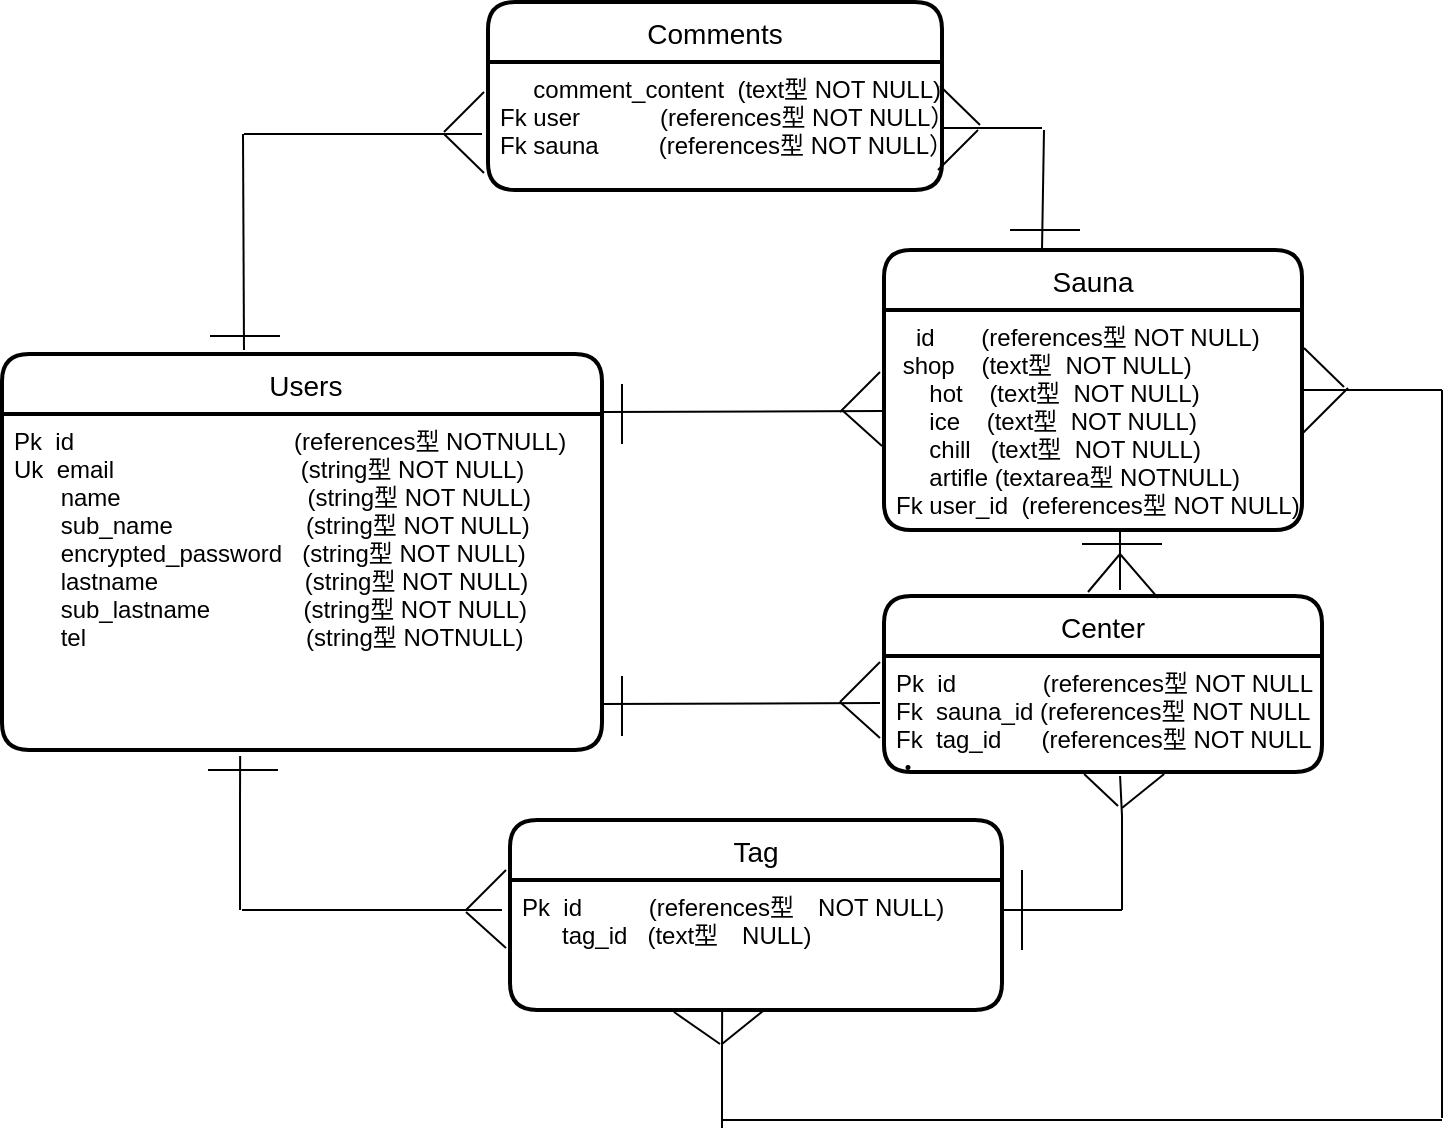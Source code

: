 <mxfile>
    <diagram id="Zuprpmree0DB_T71sHAO" name="ページ1">
        <mxGraphModel dx="905" dy="471" grid="1" gridSize="10" guides="1" tooltips="1" connect="1" arrows="1" fold="1" page="1" pageScale="1" pageWidth="827" pageHeight="1169" math="0" shadow="0">
            <root>
                <mxCell id="0"/>
                <mxCell id="1" parent="0"/>
                <mxCell id="2" value=" Users" style="swimlane;childLayout=stackLayout;horizontal=1;startSize=30;horizontalStack=0;rounded=1;fontSize=14;fontStyle=0;strokeWidth=2;resizeParent=0;resizeLast=1;shadow=0;dashed=0;align=center;" parent="1" vertex="1">
                    <mxGeometry x="40" y="202" width="300" height="198" as="geometry"/>
                </mxCell>
                <mxCell id="3" value="Pk  id                                 (references型 NOTNULL)&#10;Uk  email                            (string型 NOT NULL) 　　　　　　      　&#10;       name                            (string型 NOT NULL)&#10;       sub_name                    (string型 NOT NULL)      &#10;       encrypted_password   (string型 NOT NULL)&#10;       lastname                      (string型 NOT NULL)&#10;       sub_lastname              (string型 NOT NULL)&#10;       tel                                 (string型 NOTNULL)&#10;" style="align=left;strokeColor=none;fillColor=none;spacingLeft=4;fontSize=12;verticalAlign=top;resizable=0;rotatable=0;part=1;" parent="2" vertex="1">
                    <mxGeometry y="30" width="300" height="168" as="geometry"/>
                </mxCell>
                <mxCell id="4" value="Comments" style="swimlane;childLayout=stackLayout;horizontal=1;startSize=30;horizontalStack=0;rounded=1;fontSize=14;fontStyle=0;strokeWidth=2;resizeParent=0;resizeLast=1;shadow=0;dashed=0;align=center;" parent="1" vertex="1">
                    <mxGeometry x="283" y="26" width="227" height="94" as="geometry"/>
                </mxCell>
                <mxCell id="112" style="edgeStyle=none;html=1;entryX=0.5;entryY=1;entryDx=0;entryDy=0;" parent="4" target="4" edge="1">
                    <mxGeometry relative="1" as="geometry">
                        <mxPoint x="113.5" y="94" as="sourcePoint"/>
                    </mxGeometry>
                </mxCell>
                <mxCell id="153" value="     comment_content  (text型 NOT NULL)&#10;Fk user            (references型 NOT NULL）&#10;Fk sauna         (references型 NOT NULL）&#10;" style="align=left;strokeColor=none;fillColor=none;spacingLeft=4;fontSize=12;verticalAlign=top;resizable=0;rotatable=0;part=1;" parent="4" vertex="1">
                    <mxGeometry y="30" width="227" height="64" as="geometry"/>
                </mxCell>
                <mxCell id="6" value="Sauna" style="swimlane;childLayout=stackLayout;horizontal=1;startSize=30;horizontalStack=0;rounded=1;fontSize=14;fontStyle=0;strokeWidth=2;resizeParent=0;resizeLast=1;shadow=0;dashed=0;align=center;" parent="1" vertex="1">
                    <mxGeometry x="481" y="150" width="209" height="140" as="geometry"/>
                </mxCell>
                <mxCell id="57" value="" style="endArrow=none;html=1;rounded=0;" parent="6" edge="1">
                    <mxGeometry relative="1" as="geometry">
                        <mxPoint x="-22" y="81" as="sourcePoint"/>
                        <mxPoint x="-2" y="61" as="targetPoint"/>
                        <Array as="points">
                            <mxPoint x="-2" y="61"/>
                        </Array>
                    </mxGeometry>
                </mxCell>
                <mxCell id="155" value="   id       (references型 NOT NULL)&#10; shop    (text型  NOT NULL)&#10;     hot    (text型  NOT NULL)&#10;     ice    (text型  NOT NULL)&#10;     chill   (text型  NOT NULL)&#10;     artifle (textarea型 NOTNULL)&#10;Fk user_id  (references型 NOT NULL)&#10;" style="align=left;strokeColor=none;fillColor=none;spacingLeft=4;fontSize=12;verticalAlign=top;resizable=0;rotatable=0;part=1;" vertex="1" parent="6">
                    <mxGeometry y="30" width="209" height="110" as="geometry"/>
                </mxCell>
                <mxCell id="59" value="" style="endArrow=none;html=1;rounded=0;entryX=0;entryY=0.75;entryDx=0;entryDy=0;" parent="6" edge="1">
                    <mxGeometry relative="1" as="geometry">
                        <mxPoint x="-21" y="80" as="sourcePoint"/>
                        <mxPoint x="-1" y="98" as="targetPoint"/>
                    </mxGeometry>
                </mxCell>
                <mxCell id="52" value="" style="endArrow=none;html=1;rounded=0;" parent="1" edge="1">
                    <mxGeometry relative="1" as="geometry">
                        <mxPoint x="340" y="231" as="sourcePoint"/>
                        <mxPoint x="480" y="230.5" as="targetPoint"/>
                    </mxGeometry>
                </mxCell>
                <mxCell id="53" value="" style="endArrow=none;html=1;rounded=0;" parent="1" edge="1">
                    <mxGeometry relative="1" as="geometry">
                        <mxPoint x="161" y="200" as="sourcePoint"/>
                        <mxPoint x="160.5" y="92" as="targetPoint"/>
                    </mxGeometry>
                </mxCell>
                <mxCell id="54" value="" style="endArrow=none;html=1;rounded=0;exitX=0.4;exitY=-0.025;exitDx=0;exitDy=0;exitPerimeter=0;" parent="1" edge="1">
                    <mxGeometry relative="1" as="geometry">
                        <mxPoint x="560" y="150.0" as="sourcePoint"/>
                        <mxPoint x="561" y="90" as="targetPoint"/>
                    </mxGeometry>
                </mxCell>
                <mxCell id="55" value="" style="endArrow=none;html=1;rounded=0;" parent="1" edge="1">
                    <mxGeometry relative="1" as="geometry">
                        <mxPoint x="161" y="92" as="sourcePoint"/>
                        <mxPoint x="280" y="92" as="targetPoint"/>
                    </mxGeometry>
                </mxCell>
                <mxCell id="56" value="" style="endArrow=none;html=1;rounded=0;" parent="1" edge="1">
                    <mxGeometry relative="1" as="geometry">
                        <mxPoint x="510" y="89" as="sourcePoint"/>
                        <mxPoint x="560" y="89" as="targetPoint"/>
                    </mxGeometry>
                </mxCell>
                <mxCell id="60" value="" style="endArrow=none;html=1;rounded=0;" parent="1" edge="1">
                    <mxGeometry relative="1" as="geometry">
                        <mxPoint x="350" y="247" as="sourcePoint"/>
                        <mxPoint x="350" y="217" as="targetPoint"/>
                    </mxGeometry>
                </mxCell>
                <mxCell id="75" value="" style="endArrow=none;html=1;rounded=0;" parent="1" edge="1">
                    <mxGeometry relative="1" as="geometry">
                        <mxPoint x="261" y="91" as="sourcePoint"/>
                        <mxPoint x="281" y="71" as="targetPoint"/>
                        <Array as="points">
                            <mxPoint x="281" y="71"/>
                        </Array>
                    </mxGeometry>
                </mxCell>
                <mxCell id="76" value="" style="endArrow=none;html=1;rounded=0;" parent="1" edge="1">
                    <mxGeometry relative="1" as="geometry">
                        <mxPoint x="508" y="110" as="sourcePoint"/>
                        <mxPoint x="528" y="90" as="targetPoint"/>
                        <Array as="points">
                            <mxPoint x="528" y="90"/>
                        </Array>
                    </mxGeometry>
                </mxCell>
                <mxCell id="78" value="" style="endArrow=none;html=1;rounded=0;entryX=0;entryY=0.75;entryDx=0;entryDy=0;" parent="1" edge="1">
                    <mxGeometry relative="1" as="geometry">
                        <mxPoint x="261" y="92" as="sourcePoint"/>
                        <mxPoint x="281" y="111.5" as="targetPoint"/>
                    </mxGeometry>
                </mxCell>
                <mxCell id="79" value="" style="endArrow=none;html=1;rounded=0;entryX=0;entryY=0.75;entryDx=0;entryDy=0;" parent="1" edge="1">
                    <mxGeometry relative="1" as="geometry">
                        <mxPoint x="509" y="68" as="sourcePoint"/>
                        <mxPoint x="529" y="87.5" as="targetPoint"/>
                    </mxGeometry>
                </mxCell>
                <mxCell id="80" value="" style="endArrow=none;html=1;rounded=0;" parent="1" edge="1">
                    <mxGeometry relative="1" as="geometry">
                        <mxPoint x="179" y="193" as="sourcePoint"/>
                        <mxPoint x="144" y="193" as="targetPoint"/>
                    </mxGeometry>
                </mxCell>
                <mxCell id="82" value="" style="endArrow=none;html=1;rounded=0;" parent="1" edge="1">
                    <mxGeometry relative="1" as="geometry">
                        <mxPoint x="579" y="140" as="sourcePoint"/>
                        <mxPoint x="544" y="140" as="targetPoint"/>
                    </mxGeometry>
                </mxCell>
                <mxCell id="83" value="Center" style="swimlane;childLayout=stackLayout;horizontal=1;startSize=30;horizontalStack=0;rounded=1;fontSize=14;fontStyle=0;strokeWidth=2;resizeParent=0;resizeLast=1;shadow=0;dashed=0;align=center;" parent="1" vertex="1">
                    <mxGeometry x="481" y="323" width="219" height="88" as="geometry">
                        <mxRectangle x="481" y="323" width="70" height="30" as="alternateBounds"/>
                    </mxGeometry>
                </mxCell>
                <mxCell id="84" value="Pk  id             (references型 NOT NULL&#10;Fk  sauna_id (references型 NOT NULL&#10;Fk  tag_id      (references型 NOT NULL&#10;・" style="align=left;strokeColor=none;fillColor=none;spacingLeft=4;fontSize=12;verticalAlign=top;resizable=0;rotatable=0;part=1;" parent="83" vertex="1">
                    <mxGeometry y="30" width="219" height="58" as="geometry"/>
                </mxCell>
                <mxCell id="98" value="" style="endArrow=none;html=1;rounded=0;" parent="1" edge="1">
                    <mxGeometry relative="1" as="geometry">
                        <mxPoint x="339" y="377" as="sourcePoint"/>
                        <mxPoint x="479" y="376.5" as="targetPoint"/>
                    </mxGeometry>
                </mxCell>
                <mxCell id="99" value="" style="endArrow=none;html=1;rounded=0;" parent="1" edge="1">
                    <mxGeometry relative="1" as="geometry">
                        <mxPoint x="350" y="393" as="sourcePoint"/>
                        <mxPoint x="350" y="363" as="targetPoint"/>
                    </mxGeometry>
                </mxCell>
                <mxCell id="100" value="" style="endArrow=none;html=1;rounded=0;" parent="1" edge="1">
                    <mxGeometry relative="1" as="geometry">
                        <mxPoint x="459" y="376" as="sourcePoint"/>
                        <mxPoint x="479" y="356" as="targetPoint"/>
                        <Array as="points">
                            <mxPoint x="479" y="356"/>
                        </Array>
                    </mxGeometry>
                </mxCell>
                <mxCell id="101" value="" style="endArrow=none;html=1;rounded=0;entryX=0;entryY=0.75;entryDx=0;entryDy=0;" parent="1" edge="1">
                    <mxGeometry relative="1" as="geometry">
                        <mxPoint x="459" y="376" as="sourcePoint"/>
                        <mxPoint x="479" y="394" as="targetPoint"/>
                    </mxGeometry>
                </mxCell>
                <mxCell id="110" value="Tag" style="swimlane;childLayout=stackLayout;horizontal=1;startSize=30;horizontalStack=0;rounded=1;fontSize=14;fontStyle=0;strokeWidth=2;resizeParent=0;resizeLast=1;shadow=0;dashed=0;align=center;" parent="1" vertex="1">
                    <mxGeometry x="294" y="435" width="246" height="95" as="geometry"/>
                </mxCell>
                <mxCell id="111" value="Pk  id          (references型　NOT NULL)&#10;      tag_id   (text型　NULL)" style="align=left;strokeColor=none;fillColor=none;spacingLeft=4;fontSize=12;verticalAlign=top;resizable=0;rotatable=0;part=1;" parent="110" vertex="1">
                    <mxGeometry y="30" width="246" height="65" as="geometry"/>
                </mxCell>
                <mxCell id="118" value="" style="line;strokeWidth=1;rotatable=0;dashed=0;labelPosition=right;align=left;verticalAlign=middle;spacingTop=0;spacingLeft=6;points=[];portConstraint=eastwest;" parent="1" vertex="1">
                    <mxGeometry x="160" y="475" width="130" height="10" as="geometry"/>
                </mxCell>
                <mxCell id="125" value="" style="endArrow=none;html=1;rounded=0;" parent="1" edge="1">
                    <mxGeometry relative="1" as="geometry">
                        <mxPoint x="599" y="320" as="sourcePoint"/>
                        <mxPoint x="599" y="289" as="targetPoint"/>
                    </mxGeometry>
                </mxCell>
                <mxCell id="128" value="" style="endArrow=none;html=1;rounded=0;entryX=0.404;entryY=1.007;entryDx=0;entryDy=0;entryPerimeter=0;" parent="1" edge="1">
                    <mxGeometry relative="1" as="geometry">
                        <mxPoint x="159" y="480" as="sourcePoint"/>
                        <mxPoint x="159.08" y="402.966" as="targetPoint"/>
                        <Array as="points">
                            <mxPoint x="159" y="425"/>
                        </Array>
                    </mxGeometry>
                </mxCell>
                <mxCell id="130" value="" style="endArrow=none;html=1;rounded=0;" parent="1" edge="1">
                    <mxGeometry relative="1" as="geometry">
                        <mxPoint x="272" y="480" as="sourcePoint"/>
                        <mxPoint x="292" y="460" as="targetPoint"/>
                        <Array as="points">
                            <mxPoint x="292" y="460"/>
                        </Array>
                    </mxGeometry>
                </mxCell>
                <mxCell id="131" value="" style="endArrow=none;html=1;rounded=0;exitX=0.466;exitY=1.052;exitDx=0;exitDy=0;exitPerimeter=0;" parent="1" edge="1">
                    <mxGeometry relative="1" as="geometry">
                        <mxPoint x="581.054" y="412.016" as="sourcePoint"/>
                        <mxPoint x="598" y="428" as="targetPoint"/>
                        <Array as="points">
                            <mxPoint x="598" y="428"/>
                        </Array>
                    </mxGeometry>
                </mxCell>
                <mxCell id="132" value="" style="endArrow=none;html=1;rounded=0;entryX=0.68;entryY=1.034;entryDx=0;entryDy=0;entryPerimeter=0;" parent="1" edge="1">
                    <mxGeometry relative="1" as="geometry">
                        <mxPoint x="600" y="429" as="sourcePoint"/>
                        <mxPoint x="621.08" y="411.972" as="targetPoint"/>
                    </mxGeometry>
                </mxCell>
                <mxCell id="133" value="" style="endArrow=none;html=1;rounded=0;entryX=0;entryY=0.75;entryDx=0;entryDy=0;" parent="1" edge="1">
                    <mxGeometry relative="1" as="geometry">
                        <mxPoint x="272" y="481" as="sourcePoint"/>
                        <mxPoint x="292" y="499" as="targetPoint"/>
                    </mxGeometry>
                </mxCell>
                <mxCell id="134" value="" style="endArrow=none;html=1;rounded=0;" parent="1" edge="1">
                    <mxGeometry relative="1" as="geometry">
                        <mxPoint x="178" y="410" as="sourcePoint"/>
                        <mxPoint x="143" y="410" as="targetPoint"/>
                    </mxGeometry>
                </mxCell>
                <mxCell id="135" value="" style="endArrow=none;html=1;rounded=0;exitX=0.66;exitY=0.011;exitDx=0;exitDy=0;exitPerimeter=0;" parent="1" edge="1">
                    <mxGeometry relative="1" as="geometry">
                        <mxPoint x="617.96" y="323.968" as="sourcePoint"/>
                        <mxPoint x="599" y="302" as="targetPoint"/>
                    </mxGeometry>
                </mxCell>
                <mxCell id="137" value="" style="endArrow=none;html=1;rounded=0;" parent="1" edge="1">
                    <mxGeometry relative="1" as="geometry">
                        <mxPoint x="599" y="302" as="sourcePoint"/>
                        <mxPoint x="583" y="321" as="targetPoint"/>
                    </mxGeometry>
                </mxCell>
                <mxCell id="139" value="" style="endArrow=none;html=1;rounded=0;" parent="1" edge="1">
                    <mxGeometry relative="1" as="geometry">
                        <mxPoint x="620" y="297" as="sourcePoint"/>
                        <mxPoint x="580" y="297" as="targetPoint"/>
                    </mxGeometry>
                </mxCell>
                <mxCell id="141" value="" style="endArrow=none;html=1;rounded=0;" parent="1" edge="1">
                    <mxGeometry relative="1" as="geometry">
                        <mxPoint x="550" y="500" as="sourcePoint"/>
                        <mxPoint x="550" y="460" as="targetPoint"/>
                    </mxGeometry>
                </mxCell>
                <mxCell id="142" value="" style="endArrow=none;html=1;rounded=0;" parent="1" edge="1">
                    <mxGeometry relative="1" as="geometry">
                        <mxPoint x="691" y="220" as="sourcePoint"/>
                        <mxPoint x="760" y="220" as="targetPoint"/>
                    </mxGeometry>
                </mxCell>
                <mxCell id="143" value="" style="endArrow=none;html=1;rounded=0;" parent="1" edge="1">
                    <mxGeometry relative="1" as="geometry">
                        <mxPoint x="760" y="584" as="sourcePoint"/>
                        <mxPoint x="760" y="220" as="targetPoint"/>
                        <Array as="points">
                            <mxPoint x="760" y="236.03"/>
                        </Array>
                    </mxGeometry>
                </mxCell>
                <mxCell id="144" value="" style="line;strokeWidth=1;rotatable=0;dashed=0;labelPosition=right;align=left;verticalAlign=middle;spacingTop=0;spacingLeft=6;points=[];portConstraint=eastwest;" parent="1" vertex="1">
                    <mxGeometry x="400" y="580" width="360" height="10" as="geometry"/>
                </mxCell>
                <mxCell id="145" value="" style="endArrow=none;html=1;rounded=0;entryX=0.404;entryY=1.007;entryDx=0;entryDy=0;entryPerimeter=0;" parent="1" edge="1">
                    <mxGeometry relative="1" as="geometry">
                        <mxPoint x="400" y="589" as="sourcePoint"/>
                        <mxPoint x="400.08" y="528.996" as="targetPoint"/>
                        <Array as="points">
                            <mxPoint x="400" y="589"/>
                            <mxPoint x="400" y="551.03"/>
                        </Array>
                    </mxGeometry>
                </mxCell>
                <mxCell id="146" value="" style="endArrow=none;html=1;rounded=0;exitX=0.466;exitY=1.052;exitDx=0;exitDy=0;exitPerimeter=0;" parent="1" edge="1">
                    <mxGeometry relative="1" as="geometry">
                        <mxPoint x="375.996" y="531.016" as="sourcePoint"/>
                        <mxPoint x="399" y="547" as="targetPoint"/>
                        <Array as="points">
                            <mxPoint x="399" y="547"/>
                        </Array>
                    </mxGeometry>
                </mxCell>
                <mxCell id="147" value="" style="endArrow=none;html=1;rounded=0;entryX=0.68;entryY=1.034;entryDx=0;entryDy=0;entryPerimeter=0;" parent="1" edge="1">
                    <mxGeometry relative="1" as="geometry">
                        <mxPoint x="400" y="547.03" as="sourcePoint"/>
                        <mxPoint x="421.08" y="530.002" as="targetPoint"/>
                    </mxGeometry>
                </mxCell>
                <mxCell id="148" value="" style="endArrow=none;html=1;rounded=0;entryX=0;entryY=0.75;entryDx=0;entryDy=0;" parent="1" edge="1">
                    <mxGeometry relative="1" as="geometry">
                        <mxPoint x="691" y="199" as="sourcePoint"/>
                        <mxPoint x="711" y="218.5" as="targetPoint"/>
                    </mxGeometry>
                </mxCell>
                <mxCell id="149" value="" style="endArrow=none;html=1;rounded=0;entryX=1.019;entryY=0.625;entryDx=0;entryDy=0;entryPerimeter=0;" parent="1" edge="1">
                    <mxGeometry relative="1" as="geometry">
                        <mxPoint x="713" y="219" as="sourcePoint"/>
                        <mxPoint x="689.971" y="242" as="targetPoint"/>
                    </mxGeometry>
                </mxCell>
                <mxCell id="121" value="" style="line;strokeWidth=1;rotatable=0;dashed=0;labelPosition=right;align=left;verticalAlign=middle;spacingTop=0;spacingLeft=6;points=[];portConstraint=eastwest;" parent="1" vertex="1">
                    <mxGeometry x="540" y="475" width="60" height="10" as="geometry"/>
                </mxCell>
                <mxCell id="157" value="" style="endArrow=none;html=1;rounded=0;entryX=0.539;entryY=1.034;entryDx=0;entryDy=0;entryPerimeter=0;" edge="1" parent="1" target="84">
                    <mxGeometry relative="1" as="geometry">
                        <mxPoint x="600" y="480" as="sourcePoint"/>
                        <mxPoint x="600.08" y="410.996" as="targetPoint"/>
                        <Array as="points">
                            <mxPoint x="600" y="433.03"/>
                        </Array>
                    </mxGeometry>
                </mxCell>
            </root>
        </mxGraphModel>
    </diagram>
</mxfile>